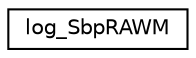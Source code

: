 digraph "Graphical Class Hierarchy"
{
 // INTERACTIVE_SVG=YES
  edge [fontname="Helvetica",fontsize="10",labelfontname="Helvetica",labelfontsize="10"];
  node [fontname="Helvetica",fontsize="10",shape=record];
  rankdir="LR";
  Node1 [label="log_SbpRAWM",height=0.2,width=0.4,color="black", fillcolor="white", style="filled",URL="$structlog__SbpRAWM.html"];
}

